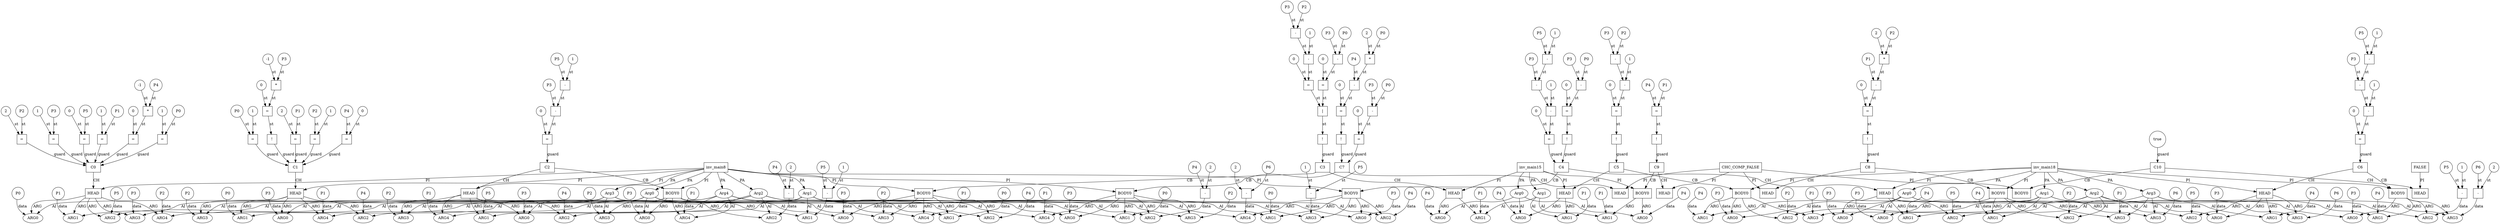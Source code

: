 // Horn Graph
digraph {
	"predicate_0" [label="inv_main8"  nodeName="predicate_0" class=predicateName GNNNodeID=0 shape="box"]
	"predicateArgument_0" [label="Arg0"  nodeName="predicateArgument_0" class=predicateArgument GNNNodeID=1 shape="ellipse"]
		"predicate_0" -> "predicateArgument_0" [ label="PA"]
	"predicateArgument_1" [label="Arg1"  nodeName="predicateArgument_1" class=predicateArgument GNNNodeID=2 shape="ellipse"]
		"predicate_0" -> "predicateArgument_1" [ label="PA"]
	"predicateArgument_2" [label="Arg2"  nodeName="predicateArgument_2" class=predicateArgument GNNNodeID=3 shape="ellipse"]
		"predicate_0" -> "predicateArgument_2" [ label="PA"]
	"predicateArgument_3" [label="Arg3"  nodeName="predicateArgument_3" class=predicateArgument GNNNodeID=4 shape="ellipse"]
		"predicate_0" -> "predicateArgument_3" [ label="PA"]
	"predicateArgument_4" [label="Arg4"  nodeName="predicateArgument_4" class=predicateArgument GNNNodeID=5 shape="ellipse"]
		"predicate_0" -> "predicateArgument_4" [ label="PA"]
	"predicate_1" [label="inv_main15"  nodeName="predicate_1" class=predicateName GNNNodeID=6 shape="box"]
	"predicateArgument_5" [label="Arg0"  nodeName="predicateArgument_5" class=predicateArgument GNNNodeID=7 shape="ellipse"]
		"predicate_1" -> "predicateArgument_5" [ label="PA"]
	"predicateArgument_6" [label="Arg1"  nodeName="predicateArgument_6" class=predicateArgument GNNNodeID=8 shape="ellipse"]
		"predicate_1" -> "predicateArgument_6" [ label="PA"]
	"predicate_2" [label="inv_main18"  nodeName="predicate_2" class=predicateName GNNNodeID=9 shape="box"]
	"predicateArgument_7" [label="Arg0"  nodeName="predicateArgument_7" class=predicateArgument GNNNodeID=10 shape="ellipse"]
		"predicate_2" -> "predicateArgument_7" [ label="PA"]
	"predicateArgument_8" [label="Arg1"  nodeName="predicateArgument_8" class=predicateArgument GNNNodeID=11 shape="ellipse"]
		"predicate_2" -> "predicateArgument_8" [ label="PA"]
	"predicateArgument_9" [label="Arg2"  nodeName="predicateArgument_9" class=predicateArgument GNNNodeID=12 shape="ellipse"]
		"predicate_2" -> "predicateArgument_9" [ label="PA"]
	"predicateArgument_10" [label="Arg3"  nodeName="predicateArgument_10" class=predicateArgument GNNNodeID=13 shape="ellipse"]
		"predicate_2" -> "predicateArgument_10" [ label="PA"]
	"predicate_3" [label="CHC_COMP_FALSE"  nodeName="predicate_3" class=predicateName GNNNodeID=14 shape="box"]
	"predicate_4" [label="FALSE"  nodeName="predicate_4" class=predicateName GNNNodeID=15 shape="box"]
	"clause_0" [label="C0"  nodeName="clause_0" class=clause GNNNodeID=16 shape="box"]
	">=_17" [label="="  nodeName=">=_17" class=operator GNNNodeID=17 shape="square"]
		">=_17" -> "clause_0" [ label="guard"]
	"0_18" [label="0"  nodeName="0_18" class=constant GNNNodeID=18 shape="circle"]
		"0_18" -> ">=_17" [ label="st"]
	"*_19" [label="*"  nodeName="*_19" class=operator GNNNodeID=19 shape="square"]
		"*_19" -> ">=_17" [ label="st"]
	"-1_20" [label="-1"  nodeName="-1_20" class=constant GNNNodeID=20 shape="circle"]
		"-1_20" -> "*_19" [ label="st"]
	"P4_21" [label="P4"  nodeName="P4_21" class=symbolicConstant GNNNodeID=21 shape="circle"]
		"P4_21" -> "*_19" [ label="st"]
	"=_22" [label="="  nodeName="=_22" class=operator GNNNodeID=22 shape="square"]
		"=_22" -> "clause_0" [ label="guard"]
	"1_23" [label="1"  nodeName="1_23" class=constant GNNNodeID=23 shape="circle"]
		"1_23" -> "=_22" [ label="st"]
	"P0_24" [label="P0"  nodeName="P0_24" class=symbolicConstant GNNNodeID=24 shape="circle"]
		"P0_24" -> "=_22" [ label="st"]
	"=_25" [label="="  nodeName="=_25" class=operator GNNNodeID=25 shape="square"]
		"=_25" -> "clause_0" [ label="guard"]
	"2_26" [label="2"  nodeName="2_26" class=constant GNNNodeID=26 shape="circle"]
		"2_26" -> "=_25" [ label="st"]
	"P2_27" [label="P2"  nodeName="P2_27" class=symbolicConstant GNNNodeID=27 shape="circle"]
		"P2_27" -> "=_25" [ label="st"]
	"=_28" [label="="  nodeName="=_28" class=operator GNNNodeID=28 shape="square"]
		"=_28" -> "clause_0" [ label="guard"]
	"1_29" [label="1"  nodeName="1_29" class=constant GNNNodeID=29 shape="circle"]
		"1_29" -> "=_28" [ label="st"]
	"P3_30" [label="P3"  nodeName="P3_30" class=symbolicConstant GNNNodeID=30 shape="circle"]
		"P3_30" -> "=_28" [ label="st"]
	"=_31" [label="="  nodeName="=_31" class=operator GNNNodeID=31 shape="square"]
		"=_31" -> "clause_0" [ label="guard"]
	"0_32" [label="0"  nodeName="0_32" class=constant GNNNodeID=32 shape="circle"]
		"0_32" -> "=_31" [ label="st"]
	"P5_33" [label="P5"  nodeName="P5_33" class=symbolicConstant GNNNodeID=33 shape="circle"]
		"P5_33" -> "=_31" [ label="st"]
	"=_34" [label="="  nodeName="=_34" class=operator GNNNodeID=34 shape="square"]
		"=_34" -> "clause_0" [ label="guard"]
	"1_35" [label="1"  nodeName="1_35" class=constant GNNNodeID=35 shape="circle"]
		"1_35" -> "=_34" [ label="st"]
	"P1_36" [label="P1"  nodeName="P1_36" class=symbolicConstant GNNNodeID=36 shape="circle"]
		"P1_36" -> "=_34" [ label="st"]
	"clauseHead_0" [label="HEAD"  nodeName="clauseHead_0" class=clauseHead GNNNodeID=37 shape="box"]
		"clause_0" -> "clauseHead_0" [ label="CH"]
		"predicate_0" -> "clauseHead_0" [ label="PI"]
	"clauseArgument_0" [label="ARG0"  nodeName="clauseArgument_0" class=clauseArg GNNNodeID=38 shape="ellipse"]
		"clauseHead_0" -> "clauseArgument_0" [ label="ARG"]
		"predicateArgument_0" -> "clauseArgument_0" [ label="AI"]
	"P0_39" [label="P0"  nodeName="P0_39" class=symbolicConstant GNNNodeID=39 shape="circle"]
		"P0_39" -> "clauseArgument_0" [ label="data"]
	"clauseArgument_1" [label="ARG1"  nodeName="clauseArgument_1" class=clauseArg GNNNodeID=40 shape="ellipse"]
		"clauseHead_0" -> "clauseArgument_1" [ label="ARG"]
		"predicateArgument_1" -> "clauseArgument_1" [ label="AI"]
	"P1_41" [label="P1"  nodeName="P1_41" class=symbolicConstant GNNNodeID=41 shape="circle"]
		"P1_41" -> "clauseArgument_1" [ label="data"]
	"clauseArgument_2" [label="ARG2"  nodeName="clauseArgument_2" class=clauseArg GNNNodeID=42 shape="ellipse"]
		"clauseHead_0" -> "clauseArgument_2" [ label="ARG"]
		"predicateArgument_2" -> "clauseArgument_2" [ label="AI"]
	"P5_43" [label="P5"  nodeName="P5_43" class=symbolicConstant GNNNodeID=43 shape="circle"]
		"P5_43" -> "clauseArgument_2" [ label="data"]
	"clauseArgument_3" [label="ARG3"  nodeName="clauseArgument_3" class=clauseArg GNNNodeID=44 shape="ellipse"]
		"clauseHead_0" -> "clauseArgument_3" [ label="ARG"]
		"predicateArgument_3" -> "clauseArgument_3" [ label="AI"]
	"P3_45" [label="P3"  nodeName="P3_45" class=symbolicConstant GNNNodeID=45 shape="circle"]
		"P3_45" -> "clauseArgument_3" [ label="data"]
	"clauseArgument_4" [label="ARG4"  nodeName="clauseArgument_4" class=clauseArg GNNNodeID=46 shape="ellipse"]
		"clauseHead_0" -> "clauseArgument_4" [ label="ARG"]
		"predicateArgument_4" -> "clauseArgument_4" [ label="AI"]
	"P2_47" [label="P2"  nodeName="P2_47" class=symbolicConstant GNNNodeID=47 shape="circle"]
		"P2_47" -> "clauseArgument_4" [ label="data"]
	"clause_1" [label="C1"  nodeName="clause_1" class=clause GNNNodeID=48 shape="box"]
	"!_49" [label="!"  nodeName="!_49" class=operator GNNNodeID=49 shape="square"]
		"!_49" -> "clause_1" [ label="guard"]
	">=_50" [label="="  nodeName=">=_50" class=operator GNNNodeID=50 shape="square"]
		">=_50" -> "!_49" [ label="st"]
	"0_51" [label="0"  nodeName="0_51" class=constant GNNNodeID=51 shape="circle"]
		"0_51" -> ">=_50" [ label="st"]
	"*_52" [label="*"  nodeName="*_52" class=operator GNNNodeID=52 shape="square"]
		"*_52" -> ">=_50" [ label="st"]
	"-1_53" [label="-1"  nodeName="-1_53" class=constant GNNNodeID=53 shape="circle"]
		"-1_53" -> "*_52" [ label="st"]
	"P3_54" [label="P3"  nodeName="P3_54" class=symbolicConstant GNNNodeID=54 shape="circle"]
		"P3_54" -> "*_52" [ label="st"]
	"=_55" [label="="  nodeName="=_55" class=operator GNNNodeID=55 shape="square"]
		"=_55" -> "clause_1" [ label="guard"]
	"2_56" [label="2"  nodeName="2_56" class=constant GNNNodeID=56 shape="circle"]
		"2_56" -> "=_55" [ label="st"]
	"P1_57" [label="P1"  nodeName="P1_57" class=symbolicConstant GNNNodeID=57 shape="circle"]
		"P1_57" -> "=_55" [ label="st"]
	"=_58" [label="="  nodeName="=_58" class=operator GNNNodeID=58 shape="square"]
		"=_58" -> "clause_1" [ label="guard"]
	"1_59" [label="1"  nodeName="1_59" class=constant GNNNodeID=59 shape="circle"]
		"1_59" -> "=_58" [ label="st"]
	"P2_60" [label="P2"  nodeName="P2_60" class=symbolicConstant GNNNodeID=60 shape="circle"]
		"P2_60" -> "=_58" [ label="st"]
	"=_61" [label="="  nodeName="=_61" class=operator GNNNodeID=61 shape="square"]
		"=_61" -> "clause_1" [ label="guard"]
	"0_62" [label="0"  nodeName="0_62" class=constant GNNNodeID=62 shape="circle"]
		"0_62" -> "=_61" [ label="st"]
	"P4_63" [label="P4"  nodeName="P4_63" class=symbolicConstant GNNNodeID=63 shape="circle"]
		"P4_63" -> "=_61" [ label="st"]
	"=_64" [label="="  nodeName="=_64" class=operator GNNNodeID=64 shape="square"]
		"=_64" -> "clause_1" [ label="guard"]
	"1_65" [label="1"  nodeName="1_65" class=constant GNNNodeID=65 shape="circle"]
		"1_65" -> "=_64" [ label="st"]
	"P0_66" [label="P0"  nodeName="P0_66" class=symbolicConstant GNNNodeID=66 shape="circle"]
		"P0_66" -> "=_64" [ label="st"]
	"clauseHead_1" [label="HEAD"  nodeName="clauseHead_1" class=clauseHead GNNNodeID=67 shape="box"]
		"clause_1" -> "clauseHead_1" [ label="CH"]
		"predicate_0" -> "clauseHead_1" [ label="PI"]
	"clauseArgument_5" [label="ARG0"  nodeName="clauseArgument_5" class=clauseArg GNNNodeID=68 shape="ellipse"]
		"clauseHead_1" -> "clauseArgument_5" [ label="ARG"]
		"predicateArgument_0" -> "clauseArgument_5" [ label="AI"]
	"P3_69" [label="P3"  nodeName="P3_69" class=symbolicConstant GNNNodeID=69 shape="circle"]
		"P3_69" -> "clauseArgument_5" [ label="data"]
	"clauseArgument_6" [label="ARG1"  nodeName="clauseArgument_6" class=clauseArg GNNNodeID=70 shape="ellipse"]
		"clauseHead_1" -> "clauseArgument_6" [ label="ARG"]
		"predicateArgument_1" -> "clauseArgument_6" [ label="AI"]
	"P0_71" [label="P0"  nodeName="P0_71" class=symbolicConstant GNNNodeID=71 shape="circle"]
		"P0_71" -> "clauseArgument_6" [ label="data"]
	"clauseArgument_7" [label="ARG2"  nodeName="clauseArgument_7" class=clauseArg GNNNodeID=72 shape="ellipse"]
		"clauseHead_1" -> "clauseArgument_7" [ label="ARG"]
		"predicateArgument_2" -> "clauseArgument_7" [ label="AI"]
	"P4_73" [label="P4"  nodeName="P4_73" class=symbolicConstant GNNNodeID=73 shape="circle"]
		"P4_73" -> "clauseArgument_7" [ label="data"]
	"clauseArgument_8" [label="ARG3"  nodeName="clauseArgument_8" class=clauseArg GNNNodeID=74 shape="ellipse"]
		"clauseHead_1" -> "clauseArgument_8" [ label="ARG"]
		"predicateArgument_3" -> "clauseArgument_8" [ label="AI"]
	"P2_75" [label="P2"  nodeName="P2_75" class=symbolicConstant GNNNodeID=75 shape="circle"]
		"P2_75" -> "clauseArgument_8" [ label="data"]
	"clauseArgument_9" [label="ARG4"  nodeName="clauseArgument_9" class=clauseArg GNNNodeID=76 shape="ellipse"]
		"clauseHead_1" -> "clauseArgument_9" [ label="ARG"]
		"predicateArgument_4" -> "clauseArgument_9" [ label="AI"]
	"P1_77" [label="P1"  nodeName="P1_77" class=symbolicConstant GNNNodeID=77 shape="circle"]
		"P1_77" -> "clauseArgument_9" [ label="data"]
	"clause_2" [label="C2"  nodeName="clause_2" class=clause GNNNodeID=78 shape="box"]
	">=_79" [label="="  nodeName=">=_79" class=operator GNNNodeID=79 shape="square"]
		">=_79" -> "clause_2" [ label="guard"]
	"0_80" [label="0"  nodeName="0_80" class=constant GNNNodeID=80 shape="circle"]
		"0_80" -> ">=_79" [ label="st"]
	"-_81" [label="-"  nodeName="-_81" class=operator GNNNodeID=81 shape="square"]
		"-_81" -> ">=_79" [ label="st"]
	"P3_82" [label="P3"  nodeName="P3_82" class=symbolicConstant GNNNodeID=82 shape="circle"]
		"P3_82" -> "-_81" [ label="st"]
	"-_83" [label="-"  nodeName="-_83" class=operator GNNNodeID=83 shape="square"]
		"-_83" -> "-_81" [ label="st"]
	"P5_84" [label="P5"  nodeName="P5_84" class=symbolicConstant GNNNodeID=84 shape="circle"]
		"P5_84" -> "-_83" [ label="st"]
	"1_85" [label="1"  nodeName="1_85" class=constant GNNNodeID=85 shape="circle"]
		"1_85" -> "-_83" [ label="st"]
	"clauseHead_2" [label="HEAD"  nodeName="clauseHead_2" class=clauseHead GNNNodeID=86 shape="box"]
		"clause_2" -> "clauseHead_2" [ label="CH"]
		"predicate_0" -> "clauseHead_2" [ label="PI"]
	"clauseArgument_10" [label="ARG0"  nodeName="clauseArgument_10" class=clauseArg GNNNodeID=87 shape="ellipse"]
		"clauseHead_2" -> "clauseArgument_10" [ label="ARG"]
		"predicateArgument_0" -> "clauseArgument_10" [ label="AI"]
	"P3_88" [label="P3"  nodeName="P3_88" class=symbolicConstant GNNNodeID=88 shape="circle"]
		"P3_88" -> "clauseArgument_10" [ label="data"]
	"clauseArgument_11" [label="ARG1"  nodeName="clauseArgument_11" class=clauseArg GNNNodeID=89 shape="ellipse"]
		"clauseHead_2" -> "clauseArgument_11" [ label="ARG"]
		"predicateArgument_1" -> "clauseArgument_11" [ label="AI"]
	"P5_90" [label="P5"  nodeName="P5_90" class=symbolicConstant GNNNodeID=90 shape="circle"]
		"P5_90" -> "clauseArgument_11" [ label="data"]
	"clauseArgument_12" [label="ARG2"  nodeName="clauseArgument_12" class=clauseArg GNNNodeID=91 shape="ellipse"]
		"clauseHead_2" -> "clauseArgument_12" [ label="ARG"]
		"predicateArgument_2" -> "clauseArgument_12" [ label="AI"]
	"P4_92" [label="P4"  nodeName="P4_92" class=symbolicConstant GNNNodeID=92 shape="circle"]
		"P4_92" -> "clauseArgument_12" [ label="data"]
	"clauseArgument_13" [label="ARG3"  nodeName="clauseArgument_13" class=clauseArg GNNNodeID=93 shape="ellipse"]
		"clauseHead_2" -> "clauseArgument_13" [ label="ARG"]
		"predicateArgument_3" -> "clauseArgument_13" [ label="AI"]
	"P2_94" [label="P2"  nodeName="P2_94" class=symbolicConstant GNNNodeID=94 shape="circle"]
		"P2_94" -> "clauseArgument_13" [ label="data"]
	"clauseArgument_14" [label="ARG4"  nodeName="clauseArgument_14" class=clauseArg GNNNodeID=95 shape="ellipse"]
		"clauseHead_2" -> "clauseArgument_14" [ label="ARG"]
		"predicateArgument_4" -> "clauseArgument_14" [ label="AI"]
	"P1_96" [label="P1"  nodeName="P1_96" class=symbolicConstant GNNNodeID=96 shape="circle"]
		"P1_96" -> "clauseArgument_14" [ label="data"]
	"clauseBody_0" [label="BODY0"  nodeName="clauseBody_0" class=clauseBody GNNNodeID=97 shape="box"]
		"clause_2" -> "clauseBody_0" [ label="CB"]
		"predicate_0" -> "clauseBody_0" [ label="PI"]
	"clauseArgument_15" [label="ARG0"  nodeName="clauseArgument_15" class=clauseArg GNNNodeID=98 shape="ellipse"]
		"clauseBody_0" -> "clauseArgument_15" [ label="ARG"]
		"predicateArgument_0" -> "clauseArgument_15" [ label="AI"]
	"P3_99" [label="P3"  nodeName="P3_99" class=symbolicConstant GNNNodeID=99 shape="circle"]
		"P3_99" -> "clauseArgument_15" [ label="data"]
	"clauseArgument_16" [label="ARG1"  nodeName="clauseArgument_16" class=clauseArg GNNNodeID=100 shape="ellipse"]
		"clauseBody_0" -> "clauseArgument_16" [ label="ARG"]
		"predicateArgument_1" -> "clauseArgument_16" [ label="AI"]
	"-_101" [label="-"  nodeName="-_101" class=operator GNNNodeID=101 shape="square"]
		"-_101" -> "clauseArgument_16" [ label="data"]
	"P5_102" [label="P5"  nodeName="P5_102" class=symbolicConstant GNNNodeID=102 shape="circle"]
		"P5_102" -> "-_101" [ label="st"]
	"1_103" [label="1"  nodeName="1_103" class=constant GNNNodeID=103 shape="circle"]
		"1_103" -> "-_101" [ label="st"]
	"clauseArgument_17" [label="ARG2"  nodeName="clauseArgument_17" class=clauseArg GNNNodeID=104 shape="ellipse"]
		"clauseBody_0" -> "clauseArgument_17" [ label="ARG"]
		"predicateArgument_2" -> "clauseArgument_17" [ label="AI"]
	"-_105" [label="-"  nodeName="-_105" class=operator GNNNodeID=105 shape="square"]
		"-_105" -> "clauseArgument_17" [ label="data"]
	"P4_106" [label="P4"  nodeName="P4_106" class=symbolicConstant GNNNodeID=106 shape="circle"]
		"P4_106" -> "-_105" [ label="st"]
	"2_107" [label="2"  nodeName="2_107" class=constant GNNNodeID=107 shape="circle"]
		"2_107" -> "-_105" [ label="st"]
	"clauseArgument_18" [label="ARG3"  nodeName="clauseArgument_18" class=clauseArg GNNNodeID=108 shape="ellipse"]
		"clauseBody_0" -> "clauseArgument_18" [ label="ARG"]
		"predicateArgument_3" -> "clauseArgument_18" [ label="AI"]
	"P2_109" [label="P2"  nodeName="P2_109" class=symbolicConstant GNNNodeID=109 shape="circle"]
		"P2_109" -> "clauseArgument_18" [ label="data"]
	"clauseArgument_19" [label="ARG4"  nodeName="clauseArgument_19" class=clauseArg GNNNodeID=110 shape="ellipse"]
		"clauseBody_0" -> "clauseArgument_19" [ label="ARG"]
		"predicateArgument_4" -> "clauseArgument_19" [ label="AI"]
	"P1_111" [label="P1"  nodeName="P1_111" class=symbolicConstant GNNNodeID=111 shape="circle"]
		"P1_111" -> "clauseArgument_19" [ label="data"]
	"clause_3" [label="C3"  nodeName="clause_3" class=clause GNNNodeID=112 shape="box"]
	"!_113" [label="!"  nodeName="!_113" class=operator GNNNodeID=113 shape="square"]
		"!_113" -> "clause_3" [ label="guard"]
	"|_114" [label="|"  nodeName="|_114" class=operator GNNNodeID=114 shape="square"]
		"|_114" -> "!_113" [ label="st"]
	">=_115" [label="="  nodeName=">=_115" class=operator GNNNodeID=115 shape="square"]
		">=_115" -> "|_114" [ label="st"]
	"0_116" [label="0"  nodeName="0_116" class=constant GNNNodeID=116 shape="circle"]
		"0_116" -> ">=_115" [ label="st"]
	"-_117" [label="-"  nodeName="-_117" class=operator GNNNodeID=117 shape="square"]
		"-_117" -> ">=_115" [ label="st"]
	"-_118" [label="-"  nodeName="-_118" class=operator GNNNodeID=118 shape="square"]
		"-_118" -> "-_117" [ label="st"]
	"P3_119" [label="P3"  nodeName="P3_119" class=symbolicConstant GNNNodeID=119 shape="circle"]
		"P3_119" -> "-_118" [ label="st"]
	"P2_120" [label="P2"  nodeName="P2_120" class=symbolicConstant GNNNodeID=120 shape="circle"]
		"P2_120" -> "-_118" [ label="st"]
	"1_121" [label="1"  nodeName="1_121" class=constant GNNNodeID=121 shape="circle"]
		"1_121" -> "-_117" [ label="st"]
	">=_122" [label="="  nodeName=">=_122" class=operator GNNNodeID=122 shape="square"]
		">=_122" -> "|_114" [ label="st"]
	"0_123" [label="0"  nodeName="0_123" class=constant GNNNodeID=123 shape="circle"]
		"0_123" -> ">=_122" [ label="st"]
	"-_124" [label="-"  nodeName="-_124" class=operator GNNNodeID=124 shape="square"]
		"-_124" -> ">=_122" [ label="st"]
	"P3_125" [label="P3"  nodeName="P3_125" class=symbolicConstant GNNNodeID=125 shape="circle"]
		"P3_125" -> "-_124" [ label="st"]
	"P0_126" [label="P0"  nodeName="P0_126" class=symbolicConstant GNNNodeID=126 shape="circle"]
		"P0_126" -> "-_124" [ label="st"]
	"clauseHead_3" [label="HEAD"  nodeName="clauseHead_3" class=clauseHead GNNNodeID=127 shape="box"]
		"clause_3" -> "clauseHead_3" [ label="CH"]
		"predicate_1" -> "clauseHead_3" [ label="PI"]
	"clauseArgument_20" [label="ARG0"  nodeName="clauseArgument_20" class=clauseArg GNNNodeID=128 shape="ellipse"]
		"clauseHead_3" -> "clauseArgument_20" [ label="ARG"]
		"predicateArgument_5" -> "clauseArgument_20" [ label="AI"]
	"P4_129" [label="P4"  nodeName="P4_129" class=symbolicConstant GNNNodeID=129 shape="circle"]
		"P4_129" -> "clauseArgument_20" [ label="data"]
	"clauseArgument_21" [label="ARG1"  nodeName="clauseArgument_21" class=clauseArg GNNNodeID=130 shape="ellipse"]
		"clauseHead_3" -> "clauseArgument_21" [ label="ARG"]
		"predicateArgument_6" -> "clauseArgument_21" [ label="AI"]
	"P1_131" [label="P1"  nodeName="P1_131" class=symbolicConstant GNNNodeID=131 shape="circle"]
		"P1_131" -> "clauseArgument_21" [ label="data"]
	"clauseBody_1" [label="BODY0"  nodeName="clauseBody_1" class=clauseBody GNNNodeID=132 shape="box"]
		"clause_3" -> "clauseBody_1" [ label="CB"]
		"predicate_0" -> "clauseBody_1" [ label="PI"]
	"clauseArgument_22" [label="ARG0"  nodeName="clauseArgument_22" class=clauseArg GNNNodeID=133 shape="ellipse"]
		"clauseBody_1" -> "clauseArgument_22" [ label="ARG"]
		"predicateArgument_0" -> "clauseArgument_22" [ label="AI"]
	"P3_134" [label="P3"  nodeName="P3_134" class=symbolicConstant GNNNodeID=134 shape="circle"]
		"P3_134" -> "clauseArgument_22" [ label="data"]
	"clauseArgument_23" [label="ARG1"  nodeName="clauseArgument_23" class=clauseArg GNNNodeID=135 shape="ellipse"]
		"clauseBody_1" -> "clauseArgument_23" [ label="ARG"]
		"predicateArgument_1" -> "clauseArgument_23" [ label="AI"]
	"P0_136" [label="P0"  nodeName="P0_136" class=symbolicConstant GNNNodeID=136 shape="circle"]
		"P0_136" -> "clauseArgument_23" [ label="data"]
	"clauseArgument_24" [label="ARG2"  nodeName="clauseArgument_24" class=clauseArg GNNNodeID=137 shape="ellipse"]
		"clauseBody_1" -> "clauseArgument_24" [ label="ARG"]
		"predicateArgument_2" -> "clauseArgument_24" [ label="AI"]
	"P4_138" [label="P4"  nodeName="P4_138" class=symbolicConstant GNNNodeID=138 shape="circle"]
		"P4_138" -> "clauseArgument_24" [ label="data"]
	"clauseArgument_25" [label="ARG3"  nodeName="clauseArgument_25" class=clauseArg GNNNodeID=139 shape="ellipse"]
		"clauseBody_1" -> "clauseArgument_25" [ label="ARG"]
		"predicateArgument_3" -> "clauseArgument_25" [ label="AI"]
	"P2_140" [label="P2"  nodeName="P2_140" class=symbolicConstant GNNNodeID=140 shape="circle"]
		"P2_140" -> "clauseArgument_25" [ label="data"]
	"clauseArgument_26" [label="ARG4"  nodeName="clauseArgument_26" class=clauseArg GNNNodeID=141 shape="ellipse"]
		"clauseBody_1" -> "clauseArgument_26" [ label="ARG"]
		"predicateArgument_4" -> "clauseArgument_26" [ label="AI"]
	"P1_142" [label="P1"  nodeName="P1_142" class=symbolicConstant GNNNodeID=142 shape="circle"]
		"P1_142" -> "clauseArgument_26" [ label="data"]
	"clause_4" [label="C4"  nodeName="clause_4" class=clause GNNNodeID=143 shape="box"]
	"!_144" [label="!"  nodeName="!_144" class=operator GNNNodeID=144 shape="square"]
		"!_144" -> "clause_4" [ label="guard"]
	">=_145" [label="="  nodeName=">=_145" class=operator GNNNodeID=145 shape="square"]
		">=_145" -> "!_144" [ label="st"]
	"0_146" [label="0"  nodeName="0_146" class=constant GNNNodeID=146 shape="circle"]
		"0_146" -> ">=_145" [ label="st"]
	"-_147" [label="-"  nodeName="-_147" class=operator GNNNodeID=147 shape="square"]
		"-_147" -> ">=_145" [ label="st"]
	"P3_148" [label="P3"  nodeName="P3_148" class=symbolicConstant GNNNodeID=148 shape="circle"]
		"P3_148" -> "-_147" [ label="st"]
	"P0_149" [label="P0"  nodeName="P0_149" class=symbolicConstant GNNNodeID=149 shape="circle"]
		"P0_149" -> "-_147" [ label="st"]
	">=_150" [label="="  nodeName=">=_150" class=operator GNNNodeID=150 shape="square"]
		">=_150" -> "clause_4" [ label="guard"]
	"0_151" [label="0"  nodeName="0_151" class=constant GNNNodeID=151 shape="circle"]
		"0_151" -> ">=_150" [ label="st"]
	"-_152" [label="-"  nodeName="-_152" class=operator GNNNodeID=152 shape="square"]
		"-_152" -> ">=_150" [ label="st"]
	"-_153" [label="-"  nodeName="-_153" class=operator GNNNodeID=153 shape="square"]
		"-_153" -> "-_152" [ label="st"]
	"P3_154" [label="P3"  nodeName="P3_154" class=symbolicConstant GNNNodeID=154 shape="circle"]
		"P3_154" -> "-_153" [ label="st"]
	"-_155" [label="-"  nodeName="-_155" class=operator GNNNodeID=155 shape="square"]
		"-_155" -> "-_153" [ label="st"]
	"P5_156" [label="P5"  nodeName="P5_156" class=symbolicConstant GNNNodeID=156 shape="circle"]
		"P5_156" -> "-_155" [ label="st"]
	"1_157" [label="1"  nodeName="1_157" class=constant GNNNodeID=157 shape="circle"]
		"1_157" -> "-_155" [ label="st"]
	"1_158" [label="1"  nodeName="1_158" class=constant GNNNodeID=158 shape="circle"]
		"1_158" -> "-_152" [ label="st"]
	"clauseHead_4" [label="HEAD"  nodeName="clauseHead_4" class=clauseHead GNNNodeID=159 shape="box"]
		"clause_4" -> "clauseHead_4" [ label="CH"]
		"predicate_2" -> "clauseHead_4" [ label="PI"]
	"clauseArgument_27" [label="ARG0"  nodeName="clauseArgument_27" class=clauseArg GNNNodeID=160 shape="ellipse"]
		"clauseHead_4" -> "clauseArgument_27" [ label="ARG"]
		"predicateArgument_7" -> "clauseArgument_27" [ label="AI"]
	"P3_161" [label="P3"  nodeName="P3_161" class=symbolicConstant GNNNodeID=161 shape="circle"]
		"P3_161" -> "clauseArgument_27" [ label="data"]
	"clauseArgument_28" [label="ARG1"  nodeName="clauseArgument_28" class=clauseArg GNNNodeID=162 shape="ellipse"]
		"clauseHead_4" -> "clauseArgument_28" [ label="ARG"]
		"predicateArgument_8" -> "clauseArgument_28" [ label="AI"]
	"P4_163" [label="P4"  nodeName="P4_163" class=symbolicConstant GNNNodeID=163 shape="circle"]
		"P4_163" -> "clauseArgument_28" [ label="data"]
	"clauseArgument_29" [label="ARG2"  nodeName="clauseArgument_29" class=clauseArg GNNNodeID=164 shape="ellipse"]
		"clauseHead_4" -> "clauseArgument_29" [ label="ARG"]
		"predicateArgument_9" -> "clauseArgument_29" [ label="AI"]
	"P5_165" [label="P5"  nodeName="P5_165" class=symbolicConstant GNNNodeID=165 shape="circle"]
		"P5_165" -> "clauseArgument_29" [ label="data"]
	"clauseArgument_30" [label="ARG3"  nodeName="clauseArgument_30" class=clauseArg GNNNodeID=166 shape="ellipse"]
		"clauseHead_4" -> "clauseArgument_30" [ label="ARG"]
		"predicateArgument_10" -> "clauseArgument_30" [ label="AI"]
	"P6_167" [label="P6"  nodeName="P6_167" class=symbolicConstant GNNNodeID=167 shape="circle"]
		"P6_167" -> "clauseArgument_30" [ label="data"]
	"clauseBody_2" [label="BODY0"  nodeName="clauseBody_2" class=clauseBody GNNNodeID=168 shape="box"]
		"clause_4" -> "clauseBody_2" [ label="CB"]
		"predicate_0" -> "clauseBody_2" [ label="PI"]
	"clauseArgument_31" [label="ARG0"  nodeName="clauseArgument_31" class=clauseArg GNNNodeID=169 shape="ellipse"]
		"clauseBody_2" -> "clauseArgument_31" [ label="ARG"]
		"predicateArgument_0" -> "clauseArgument_31" [ label="AI"]
	"P3_170" [label="P3"  nodeName="P3_170" class=symbolicConstant GNNNodeID=170 shape="circle"]
		"P3_170" -> "clauseArgument_31" [ label="data"]
	"clauseArgument_32" [label="ARG1"  nodeName="clauseArgument_32" class=clauseArg GNNNodeID=171 shape="ellipse"]
		"clauseBody_2" -> "clauseArgument_32" [ label="ARG"]
		"predicateArgument_1" -> "clauseArgument_32" [ label="AI"]
	"P0_172" [label="P0"  nodeName="P0_172" class=symbolicConstant GNNNodeID=172 shape="circle"]
		"P0_172" -> "clauseArgument_32" [ label="data"]
	"clauseArgument_33" [label="ARG2"  nodeName="clauseArgument_33" class=clauseArg GNNNodeID=173 shape="ellipse"]
		"clauseBody_2" -> "clauseArgument_33" [ label="ARG"]
		"predicateArgument_2" -> "clauseArgument_33" [ label="AI"]
	"P4_174" [label="P4"  nodeName="P4_174" class=symbolicConstant GNNNodeID=174 shape="circle"]
		"P4_174" -> "clauseArgument_33" [ label="data"]
	"clauseArgument_34" [label="ARG3"  nodeName="clauseArgument_34" class=clauseArg GNNNodeID=175 shape="ellipse"]
		"clauseBody_2" -> "clauseArgument_34" [ label="ARG"]
		"predicateArgument_3" -> "clauseArgument_34" [ label="AI"]
	"-_176" [label="-"  nodeName="-_176" class=operator GNNNodeID=176 shape="square"]
		"-_176" -> "clauseArgument_34" [ label="data"]
	"P5_177" [label="P5"  nodeName="P5_177" class=symbolicConstant GNNNodeID=177 shape="circle"]
		"P5_177" -> "-_176" [ label="st"]
	"1_178" [label="1"  nodeName="1_178" class=constant GNNNodeID=178 shape="circle"]
		"1_178" -> "-_176" [ label="st"]
	"clauseArgument_35" [label="ARG4"  nodeName="clauseArgument_35" class=clauseArg GNNNodeID=179 shape="ellipse"]
		"clauseBody_2" -> "clauseArgument_35" [ label="ARG"]
		"predicateArgument_4" -> "clauseArgument_35" [ label="AI"]
	"-_180" [label="-"  nodeName="-_180" class=operator GNNNodeID=180 shape="square"]
		"-_180" -> "clauseArgument_35" [ label="data"]
	"P6_181" [label="P6"  nodeName="P6_181" class=symbolicConstant GNNNodeID=181 shape="circle"]
		"P6_181" -> "-_180" [ label="st"]
	"2_182" [label="2"  nodeName="2_182" class=constant GNNNodeID=182 shape="circle"]
		"2_182" -> "-_180" [ label="st"]
	"clause_5" [label="C5"  nodeName="clause_5" class=clause GNNNodeID=183 shape="box"]
	"!_184" [label="!"  nodeName="!_184" class=operator GNNNodeID=184 shape="square"]
		"!_184" -> "clause_5" [ label="guard"]
	">=_185" [label="="  nodeName=">=_185" class=operator GNNNodeID=185 shape="square"]
		">=_185" -> "!_184" [ label="st"]
	"0_186" [label="0"  nodeName="0_186" class=constant GNNNodeID=186 shape="circle"]
		"0_186" -> ">=_185" [ label="st"]
	"-_187" [label="-"  nodeName="-_187" class=operator GNNNodeID=187 shape="square"]
		"-_187" -> ">=_185" [ label="st"]
	"-_188" [label="-"  nodeName="-_188" class=operator GNNNodeID=188 shape="square"]
		"-_188" -> "-_187" [ label="st"]
	"P3_189" [label="P3"  nodeName="P3_189" class=symbolicConstant GNNNodeID=189 shape="circle"]
		"P3_189" -> "-_188" [ label="st"]
	"P2_190" [label="P2"  nodeName="P2_190" class=symbolicConstant GNNNodeID=190 shape="circle"]
		"P2_190" -> "-_188" [ label="st"]
	"1_191" [label="1"  nodeName="1_191" class=constant GNNNodeID=191 shape="circle"]
		"1_191" -> "-_187" [ label="st"]
	"clauseHead_5" [label="HEAD"  nodeName="clauseHead_5" class=clauseHead GNNNodeID=192 shape="box"]
		"clause_5" -> "clauseHead_5" [ label="CH"]
		"predicate_1" -> "clauseHead_5" [ label="PI"]
	"clauseArgument_36" [label="ARG0"  nodeName="clauseArgument_36" class=clauseArg GNNNodeID=193 shape="ellipse"]
		"clauseHead_5" -> "clauseArgument_36" [ label="ARG"]
		"predicateArgument_5" -> "clauseArgument_36" [ label="AI"]
	"P4_194" [label="P4"  nodeName="P4_194" class=symbolicConstant GNNNodeID=194 shape="circle"]
		"P4_194" -> "clauseArgument_36" [ label="data"]
	"clauseArgument_37" [label="ARG1"  nodeName="clauseArgument_37" class=clauseArg GNNNodeID=195 shape="ellipse"]
		"clauseHead_5" -> "clauseArgument_37" [ label="ARG"]
		"predicateArgument_6" -> "clauseArgument_37" [ label="AI"]
	"P1_196" [label="P1"  nodeName="P1_196" class=symbolicConstant GNNNodeID=196 shape="circle"]
		"P1_196" -> "clauseArgument_37" [ label="data"]
	"clauseBody_3" [label="BODY0"  nodeName="clauseBody_3" class=clauseBody GNNNodeID=197 shape="box"]
		"clause_5" -> "clauseBody_3" [ label="CB"]
		"predicate_2" -> "clauseBody_3" [ label="PI"]
	"clauseArgument_38" [label="ARG0"  nodeName="clauseArgument_38" class=clauseArg GNNNodeID=198 shape="ellipse"]
		"clauseBody_3" -> "clauseArgument_38" [ label="ARG"]
		"predicateArgument_7" -> "clauseArgument_38" [ label="AI"]
	"P3_199" [label="P3"  nodeName="P3_199" class=symbolicConstant GNNNodeID=199 shape="circle"]
		"P3_199" -> "clauseArgument_38" [ label="data"]
	"clauseArgument_39" [label="ARG1"  nodeName="clauseArgument_39" class=clauseArg GNNNodeID=200 shape="ellipse"]
		"clauseBody_3" -> "clauseArgument_39" [ label="ARG"]
		"predicateArgument_8" -> "clauseArgument_39" [ label="AI"]
	"P4_201" [label="P4"  nodeName="P4_201" class=symbolicConstant GNNNodeID=201 shape="circle"]
		"P4_201" -> "clauseArgument_39" [ label="data"]
	"clauseArgument_40" [label="ARG2"  nodeName="clauseArgument_40" class=clauseArg GNNNodeID=202 shape="ellipse"]
		"clauseBody_3" -> "clauseArgument_40" [ label="ARG"]
		"predicateArgument_9" -> "clauseArgument_40" [ label="AI"]
	"P2_203" [label="P2"  nodeName="P2_203" class=symbolicConstant GNNNodeID=203 shape="circle"]
		"P2_203" -> "clauseArgument_40" [ label="data"]
	"clauseArgument_41" [label="ARG3"  nodeName="clauseArgument_41" class=clauseArg GNNNodeID=204 shape="ellipse"]
		"clauseBody_3" -> "clauseArgument_41" [ label="ARG"]
		"predicateArgument_10" -> "clauseArgument_41" [ label="AI"]
	"P1_205" [label="P1"  nodeName="P1_205" class=symbolicConstant GNNNodeID=205 shape="circle"]
		"P1_205" -> "clauseArgument_41" [ label="data"]
	"clause_6" [label="C6"  nodeName="clause_6" class=clause GNNNodeID=206 shape="box"]
	">=_207" [label="="  nodeName=">=_207" class=operator GNNNodeID=207 shape="square"]
		">=_207" -> "clause_6" [ label="guard"]
	"0_208" [label="0"  nodeName="0_208" class=constant GNNNodeID=208 shape="circle"]
		"0_208" -> ">=_207" [ label="st"]
	"-_209" [label="-"  nodeName="-_209" class=operator GNNNodeID=209 shape="square"]
		"-_209" -> ">=_207" [ label="st"]
	"-_210" [label="-"  nodeName="-_210" class=operator GNNNodeID=210 shape="square"]
		"-_210" -> "-_209" [ label="st"]
	"P3_211" [label="P3"  nodeName="P3_211" class=symbolicConstant GNNNodeID=211 shape="circle"]
		"P3_211" -> "-_210" [ label="st"]
	"-_212" [label="-"  nodeName="-_212" class=operator GNNNodeID=212 shape="square"]
		"-_212" -> "-_210" [ label="st"]
	"P5_213" [label="P5"  nodeName="P5_213" class=symbolicConstant GNNNodeID=213 shape="circle"]
		"P5_213" -> "-_212" [ label="st"]
	"1_214" [label="1"  nodeName="1_214" class=constant GNNNodeID=214 shape="circle"]
		"1_214" -> "-_212" [ label="st"]
	"1_215" [label="1"  nodeName="1_215" class=constant GNNNodeID=215 shape="circle"]
		"1_215" -> "-_209" [ label="st"]
	"clauseHead_6" [label="HEAD"  nodeName="clauseHead_6" class=clauseHead GNNNodeID=216 shape="box"]
		"clause_6" -> "clauseHead_6" [ label="CH"]
		"predicate_2" -> "clauseHead_6" [ label="PI"]
	"clauseArgument_42" [label="ARG0"  nodeName="clauseArgument_42" class=clauseArg GNNNodeID=217 shape="ellipse"]
		"clauseHead_6" -> "clauseArgument_42" [ label="ARG"]
		"predicateArgument_7" -> "clauseArgument_42" [ label="AI"]
	"P3_218" [label="P3"  nodeName="P3_218" class=symbolicConstant GNNNodeID=218 shape="circle"]
		"P3_218" -> "clauseArgument_42" [ label="data"]
	"clauseArgument_43" [label="ARG1"  nodeName="clauseArgument_43" class=clauseArg GNNNodeID=219 shape="ellipse"]
		"clauseHead_6" -> "clauseArgument_43" [ label="ARG"]
		"predicateArgument_8" -> "clauseArgument_43" [ label="AI"]
	"P4_220" [label="P4"  nodeName="P4_220" class=symbolicConstant GNNNodeID=220 shape="circle"]
		"P4_220" -> "clauseArgument_43" [ label="data"]
	"clauseArgument_44" [label="ARG2"  nodeName="clauseArgument_44" class=clauseArg GNNNodeID=221 shape="ellipse"]
		"clauseHead_6" -> "clauseArgument_44" [ label="ARG"]
		"predicateArgument_9" -> "clauseArgument_44" [ label="AI"]
	"P5_222" [label="P5"  nodeName="P5_222" class=symbolicConstant GNNNodeID=222 shape="circle"]
		"P5_222" -> "clauseArgument_44" [ label="data"]
	"clauseArgument_45" [label="ARG3"  nodeName="clauseArgument_45" class=clauseArg GNNNodeID=223 shape="ellipse"]
		"clauseHead_6" -> "clauseArgument_45" [ label="ARG"]
		"predicateArgument_10" -> "clauseArgument_45" [ label="AI"]
	"P6_224" [label="P6"  nodeName="P6_224" class=symbolicConstant GNNNodeID=224 shape="circle"]
		"P6_224" -> "clauseArgument_45" [ label="data"]
	"clauseBody_4" [label="BODY0"  nodeName="clauseBody_4" class=clauseBody GNNNodeID=225 shape="box"]
		"clause_6" -> "clauseBody_4" [ label="CB"]
		"predicate_2" -> "clauseBody_4" [ label="PI"]
	"clauseArgument_46" [label="ARG0"  nodeName="clauseArgument_46" class=clauseArg GNNNodeID=226 shape="ellipse"]
		"clauseBody_4" -> "clauseArgument_46" [ label="ARG"]
		"predicateArgument_7" -> "clauseArgument_46" [ label="AI"]
	"P3_227" [label="P3"  nodeName="P3_227" class=symbolicConstant GNNNodeID=227 shape="circle"]
		"P3_227" -> "clauseArgument_46" [ label="data"]
	"clauseArgument_47" [label="ARG1"  nodeName="clauseArgument_47" class=clauseArg GNNNodeID=228 shape="ellipse"]
		"clauseBody_4" -> "clauseArgument_47" [ label="ARG"]
		"predicateArgument_8" -> "clauseArgument_47" [ label="AI"]
	"P4_229" [label="P4"  nodeName="P4_229" class=symbolicConstant GNNNodeID=229 shape="circle"]
		"P4_229" -> "clauseArgument_47" [ label="data"]
	"clauseArgument_48" [label="ARG2"  nodeName="clauseArgument_48" class=clauseArg GNNNodeID=230 shape="ellipse"]
		"clauseBody_4" -> "clauseArgument_48" [ label="ARG"]
		"predicateArgument_9" -> "clauseArgument_48" [ label="AI"]
	"-_231" [label="-"  nodeName="-_231" class=operator GNNNodeID=231 shape="square"]
		"-_231" -> "clauseArgument_48" [ label="data"]
	"P5_232" [label="P5"  nodeName="P5_232" class=symbolicConstant GNNNodeID=232 shape="circle"]
		"P5_232" -> "-_231" [ label="st"]
	"1_233" [label="1"  nodeName="1_233" class=constant GNNNodeID=233 shape="circle"]
		"1_233" -> "-_231" [ label="st"]
	"clauseArgument_49" [label="ARG3"  nodeName="clauseArgument_49" class=clauseArg GNNNodeID=234 shape="ellipse"]
		"clauseBody_4" -> "clauseArgument_49" [ label="ARG"]
		"predicateArgument_10" -> "clauseArgument_49" [ label="AI"]
	"-_235" [label="-"  nodeName="-_235" class=operator GNNNodeID=235 shape="square"]
		"-_235" -> "clauseArgument_49" [ label="data"]
	"P6_236" [label="P6"  nodeName="P6_236" class=symbolicConstant GNNNodeID=236 shape="circle"]
		"P6_236" -> "-_235" [ label="st"]
	"2_237" [label="2"  nodeName="2_237" class=constant GNNNodeID=237 shape="circle"]
		"2_237" -> "-_235" [ label="st"]
	"clause_7" [label="C7"  nodeName="clause_7" class=clause GNNNodeID=238 shape="box"]
	"!_239" [label="!"  nodeName="!_239" class=operator GNNNodeID=239 shape="square"]
		"!_239" -> "clause_7" [ label="guard"]
	"=_240" [label="="  nodeName="=_240" class=operator GNNNodeID=240 shape="square"]
		"=_240" -> "!_239" [ label="st"]
	"0_241" [label="0"  nodeName="0_241" class=constant GNNNodeID=241 shape="circle"]
		"0_241" -> "=_240" [ label="st"]
	"-_242" [label="-"  nodeName="-_242" class=operator GNNNodeID=242 shape="square"]
		"-_242" -> "=_240" [ label="st"]
	"P4_243" [label="P4"  nodeName="P4_243" class=symbolicConstant GNNNodeID=243 shape="circle"]
		"P4_243" -> "-_242" [ label="st"]
	"*_244" [label="*"  nodeName="*_244" class=operator GNNNodeID=244 shape="square"]
		"*_244" -> "-_242" [ label="st"]
	"2_245" [label="2"  nodeName="2_245" class=constant GNNNodeID=245 shape="circle"]
		"2_245" -> "*_244" [ label="st"]
	"P0_246" [label="P0"  nodeName="P0_246" class=symbolicConstant GNNNodeID=246 shape="circle"]
		"P0_246" -> "*_244" [ label="st"]
	">=_247" [label="="  nodeName=">=_247" class=operator GNNNodeID=247 shape="square"]
		">=_247" -> "clause_7" [ label="guard"]
	"0_248" [label="0"  nodeName="0_248" class=constant GNNNodeID=248 shape="circle"]
		"0_248" -> ">=_247" [ label="st"]
	"-_249" [label="-"  nodeName="-_249" class=operator GNNNodeID=249 shape="square"]
		"-_249" -> ">=_247" [ label="st"]
	"P3_250" [label="P3"  nodeName="P3_250" class=symbolicConstant GNNNodeID=250 shape="circle"]
		"P3_250" -> "-_249" [ label="st"]
	"P0_251" [label="P0"  nodeName="P0_251" class=symbolicConstant GNNNodeID=251 shape="circle"]
		"P0_251" -> "-_249" [ label="st"]
	"clauseHead_7" [label="HEAD"  nodeName="clauseHead_7" class=clauseHead GNNNodeID=252 shape="box"]
		"clause_7" -> "clauseHead_7" [ label="CH"]
		"predicate_3" -> "clauseHead_7" [ label="PI"]
	"clauseBody_5" [label="BODY0"  nodeName="clauseBody_5" class=clauseBody GNNNodeID=253 shape="box"]
		"clause_7" -> "clauseBody_5" [ label="CB"]
		"predicate_0" -> "clauseBody_5" [ label="PI"]
	"clauseArgument_50" [label="ARG0"  nodeName="clauseArgument_50" class=clauseArg GNNNodeID=254 shape="ellipse"]
		"clauseBody_5" -> "clauseArgument_50" [ label="ARG"]
		"predicateArgument_0" -> "clauseArgument_50" [ label="AI"]
	"P3_255" [label="P3"  nodeName="P3_255" class=symbolicConstant GNNNodeID=255 shape="circle"]
		"P3_255" -> "clauseArgument_50" [ label="data"]
	"clauseArgument_51" [label="ARG1"  nodeName="clauseArgument_51" class=clauseArg GNNNodeID=256 shape="ellipse"]
		"clauseBody_5" -> "clauseArgument_51" [ label="ARG"]
		"predicateArgument_1" -> "clauseArgument_51" [ label="AI"]
	"P0_257" [label="P0"  nodeName="P0_257" class=symbolicConstant GNNNodeID=257 shape="circle"]
		"P0_257" -> "clauseArgument_51" [ label="data"]
	"clauseArgument_52" [label="ARG2"  nodeName="clauseArgument_52" class=clauseArg GNNNodeID=258 shape="ellipse"]
		"clauseBody_5" -> "clauseArgument_52" [ label="ARG"]
		"predicateArgument_2" -> "clauseArgument_52" [ label="AI"]
	"-_259" [label="-"  nodeName="-_259" class=operator GNNNodeID=259 shape="square"]
		"-_259" -> "clauseArgument_52" [ label="data"]
	"P4_260" [label="P4"  nodeName="P4_260" class=symbolicConstant GNNNodeID=260 shape="circle"]
		"P4_260" -> "-_259" [ label="st"]
	"2_261" [label="2"  nodeName="2_261" class=constant GNNNodeID=261 shape="circle"]
		"2_261" -> "-_259" [ label="st"]
	"clauseArgument_53" [label="ARG3"  nodeName="clauseArgument_53" class=clauseArg GNNNodeID=262 shape="ellipse"]
		"clauseBody_5" -> "clauseArgument_53" [ label="ARG"]
		"predicateArgument_3" -> "clauseArgument_53" [ label="AI"]
	"P2_263" [label="P2"  nodeName="P2_263" class=symbolicConstant GNNNodeID=263 shape="circle"]
		"P2_263" -> "clauseArgument_53" [ label="data"]
	"clauseArgument_54" [label="ARG4"  nodeName="clauseArgument_54" class=clauseArg GNNNodeID=264 shape="ellipse"]
		"clauseBody_5" -> "clauseArgument_54" [ label="ARG"]
		"predicateArgument_4" -> "clauseArgument_54" [ label="AI"]
	"P1_265" [label="P1"  nodeName="P1_265" class=symbolicConstant GNNNodeID=265 shape="circle"]
		"P1_265" -> "clauseArgument_54" [ label="data"]
	"clause_8" [label="C8"  nodeName="clause_8" class=clause GNNNodeID=266 shape="box"]
	"!_267" [label="!"  nodeName="!_267" class=operator GNNNodeID=267 shape="square"]
		"!_267" -> "clause_8" [ label="guard"]
	"=_268" [label="="  nodeName="=_268" class=operator GNNNodeID=268 shape="square"]
		"=_268" -> "!_267" [ label="st"]
	"0_269" [label="0"  nodeName="0_269" class=constant GNNNodeID=269 shape="circle"]
		"0_269" -> "=_268" [ label="st"]
	"-_270" [label="-"  nodeName="-_270" class=operator GNNNodeID=270 shape="square"]
		"-_270" -> "=_268" [ label="st"]
	"P1_271" [label="P1"  nodeName="P1_271" class=symbolicConstant GNNNodeID=271 shape="circle"]
		"P1_271" -> "-_270" [ label="st"]
	"*_272" [label="*"  nodeName="*_272" class=operator GNNNodeID=272 shape="square"]
		"*_272" -> "-_270" [ label="st"]
	"2_273" [label="2"  nodeName="2_273" class=constant GNNNodeID=273 shape="circle"]
		"2_273" -> "*_272" [ label="st"]
	"P2_274" [label="P2"  nodeName="P2_274" class=symbolicConstant GNNNodeID=274 shape="circle"]
		"P2_274" -> "*_272" [ label="st"]
	"clauseHead_8" [label="HEAD"  nodeName="clauseHead_8" class=clauseHead GNNNodeID=275 shape="box"]
		"clause_8" -> "clauseHead_8" [ label="CH"]
		"predicate_3" -> "clauseHead_8" [ label="PI"]
	"clauseBody_6" [label="BODY0"  nodeName="clauseBody_6" class=clauseBody GNNNodeID=276 shape="box"]
		"clause_8" -> "clauseBody_6" [ label="CB"]
		"predicate_2" -> "clauseBody_6" [ label="PI"]
	"clauseArgument_55" [label="ARG0"  nodeName="clauseArgument_55" class=clauseArg GNNNodeID=277 shape="ellipse"]
		"clauseBody_6" -> "clauseArgument_55" [ label="ARG"]
		"predicateArgument_7" -> "clauseArgument_55" [ label="AI"]
	"P3_278" [label="P3"  nodeName="P3_278" class=symbolicConstant GNNNodeID=278 shape="circle"]
		"P3_278" -> "clauseArgument_55" [ label="data"]
	"clauseArgument_56" [label="ARG1"  nodeName="clauseArgument_56" class=clauseArg GNNNodeID=279 shape="ellipse"]
		"clauseBody_6" -> "clauseArgument_56" [ label="ARG"]
		"predicateArgument_8" -> "clauseArgument_56" [ label="AI"]
	"P4_280" [label="P4"  nodeName="P4_280" class=symbolicConstant GNNNodeID=280 shape="circle"]
		"P4_280" -> "clauseArgument_56" [ label="data"]
	"clauseArgument_57" [label="ARG2"  nodeName="clauseArgument_57" class=clauseArg GNNNodeID=281 shape="ellipse"]
		"clauseBody_6" -> "clauseArgument_57" [ label="ARG"]
		"predicateArgument_9" -> "clauseArgument_57" [ label="AI"]
	"P2_282" [label="P2"  nodeName="P2_282" class=symbolicConstant GNNNodeID=282 shape="circle"]
		"P2_282" -> "clauseArgument_57" [ label="data"]
	"clauseArgument_58" [label="ARG3"  nodeName="clauseArgument_58" class=clauseArg GNNNodeID=283 shape="ellipse"]
		"clauseBody_6" -> "clauseArgument_58" [ label="ARG"]
		"predicateArgument_10" -> "clauseArgument_58" [ label="AI"]
	"P1_284" [label="P1"  nodeName="P1_284" class=symbolicConstant GNNNodeID=284 shape="circle"]
		"P1_284" -> "clauseArgument_58" [ label="data"]
	"clause_9" [label="C9"  nodeName="clause_9" class=clause GNNNodeID=285 shape="box"]
	"!_286" [label="!"  nodeName="!_286" class=operator GNNNodeID=286 shape="square"]
		"!_286" -> "clause_9" [ label="guard"]
	"=_287" [label="="  nodeName="=_287" class=operator GNNNodeID=287 shape="square"]
		"=_287" -> "!_286" [ label="st"]
	"P4_288" [label="P4"  nodeName="P4_288" class=symbolicConstant GNNNodeID=288 shape="circle"]
		"P4_288" -> "=_287" [ label="st"]
	"P1_289" [label="P1"  nodeName="P1_289" class=symbolicConstant GNNNodeID=289 shape="circle"]
		"P1_289" -> "=_287" [ label="st"]
	"clauseHead_9" [label="HEAD"  nodeName="clauseHead_9" class=clauseHead GNNNodeID=290 shape="box"]
		"clause_9" -> "clauseHead_9" [ label="CH"]
		"predicate_3" -> "clauseHead_9" [ label="PI"]
	"clauseBody_7" [label="BODY0"  nodeName="clauseBody_7" class=clauseBody GNNNodeID=291 shape="box"]
		"clause_9" -> "clauseBody_7" [ label="CB"]
		"predicate_1" -> "clauseBody_7" [ label="PI"]
	"clauseArgument_59" [label="ARG0"  nodeName="clauseArgument_59" class=clauseArg GNNNodeID=292 shape="ellipse"]
		"clauseBody_7" -> "clauseArgument_59" [ label="ARG"]
		"predicateArgument_5" -> "clauseArgument_59" [ label="AI"]
	"P4_293" [label="P4"  nodeName="P4_293" class=symbolicConstant GNNNodeID=293 shape="circle"]
		"P4_293" -> "clauseArgument_59" [ label="data"]
	"clauseArgument_60" [label="ARG1"  nodeName="clauseArgument_60" class=clauseArg GNNNodeID=294 shape="ellipse"]
		"clauseBody_7" -> "clauseArgument_60" [ label="ARG"]
		"predicateArgument_6" -> "clauseArgument_60" [ label="AI"]
	"P1_295" [label="P1"  nodeName="P1_295" class=symbolicConstant GNNNodeID=295 shape="circle"]
		"P1_295" -> "clauseArgument_60" [ label="data"]
	"clause_10" [label="C10"  nodeName="clause_10" class=clause GNNNodeID=296 shape="box"]
	"true_297" [label="true"  nodeName="true_297" class=constant GNNNodeID=297 shape="circle"]
		"true_297" -> "clause_10" [ label="guard"]
	"clauseHead_10" [label="HEAD"  nodeName="clauseHead_10" class=clauseHead GNNNodeID=298 shape="box"]
		"clause_10" -> "clauseHead_10" [ label="CH"]
		"predicate_4" -> "clauseHead_10" [ label="PI"]
	"clauseBody_8" [label="BODY0"  nodeName="clauseBody_8" class=clauseBody GNNNodeID=299 shape="box"]
		"clause_10" -> "clauseBody_8" [ label="CB"]
		"predicate_3" -> "clauseBody_8" [ label="PI"]
}

